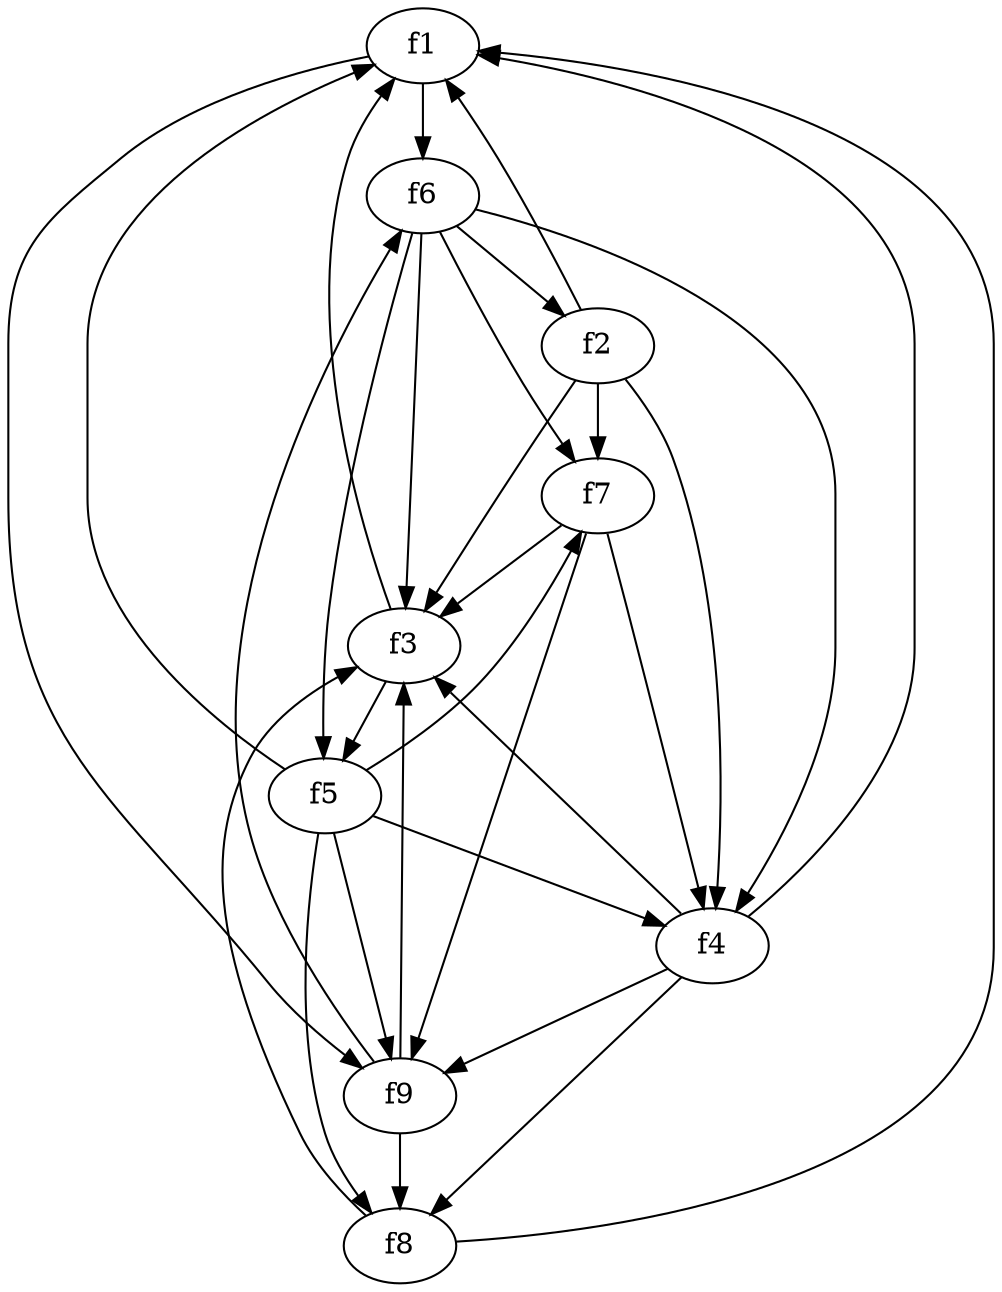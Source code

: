 strict digraph  {
f1;
f2;
f3;
f4;
f5;
f6;
f7;
f8;
f9;
f1 -> f6  [weight=2];
f1 -> f9  [weight=2];
f2 -> f7  [weight=2];
f2 -> f4  [weight=2];
f2 -> f3  [weight=2];
f2 -> f1  [weight=2];
f3 -> f5  [weight=2];
f3 -> f1  [weight=2];
f4 -> f1  [weight=2];
f4 -> f9  [weight=2];
f4 -> f3  [weight=2];
f4 -> f8  [weight=2];
f5 -> f7  [weight=2];
f5 -> f4  [weight=2];
f5 -> f8  [weight=2];
f5 -> f1  [weight=2];
f5 -> f9  [weight=2];
f6 -> f3  [weight=2];
f6 -> f5  [weight=2];
f6 -> f2  [weight=2];
f6 -> f4  [weight=2];
f6 -> f7  [weight=2];
f7 -> f4  [weight=2];
f7 -> f3  [weight=2];
f7 -> f9  [weight=2];
f8 -> f3  [weight=2];
f8 -> f1  [weight=2];
f9 -> f6  [weight=2];
f9 -> f8  [weight=2];
f9 -> f3  [weight=2];
}
